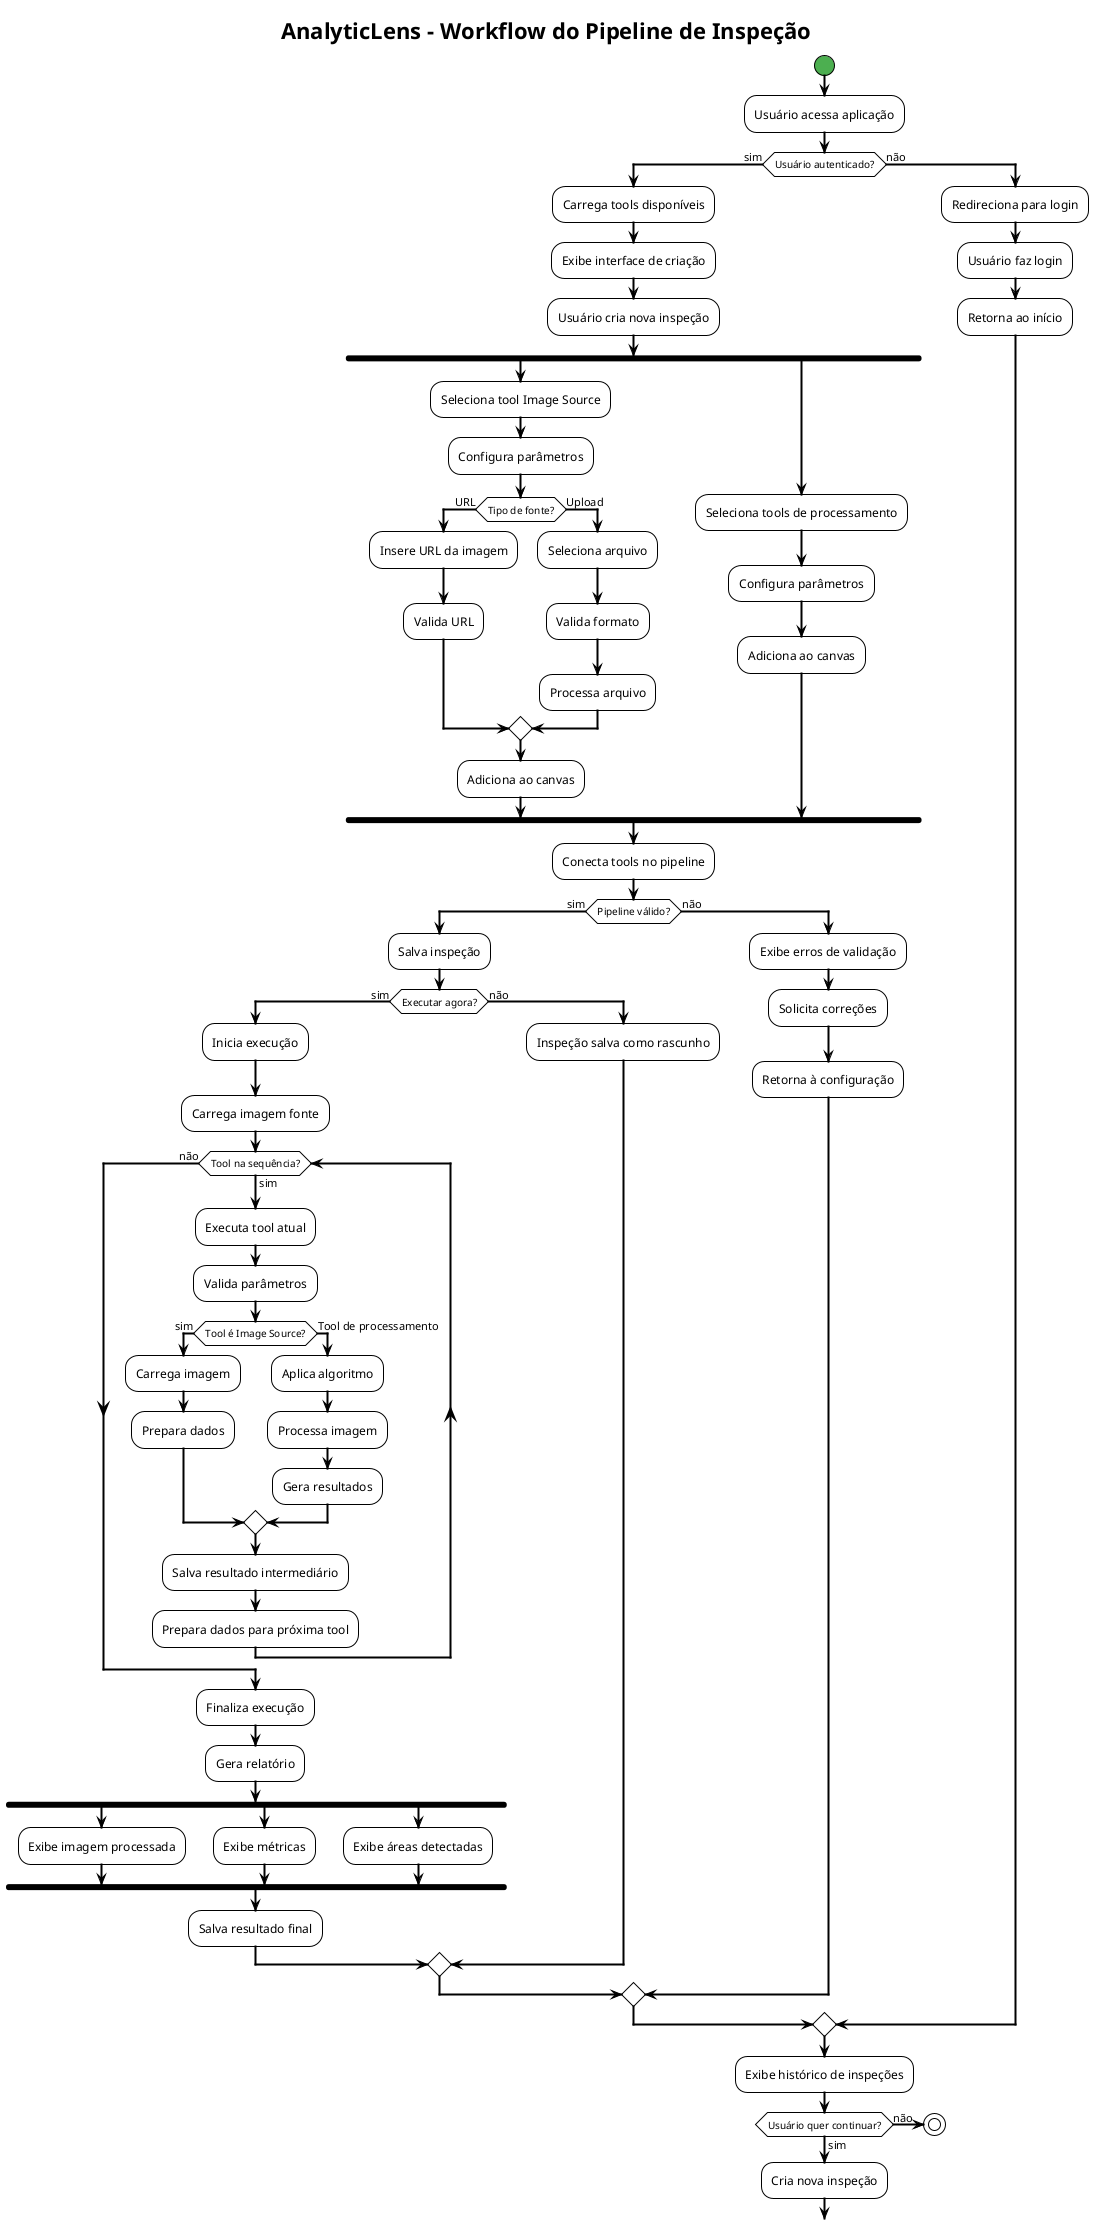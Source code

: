 @startuml AnalyticLens_Activity_Diagram

!theme plain
skinparam activityFontSize 12
skinparam activityFontName Arial
skinparam activityDiamondFontSize 10
skinparam activityArrowThickness 2
skinparam activityStartColor #4CAF50
skinparam activityEndColor #F44336
skinparam activityColor #2196F3
skinparam activityDiamondColor #FF9800

title "AnalyticLens - Workflow do Pipeline de Inspeção"

start

:Usuário acessa aplicação;

if (Usuário autenticado?) then (sim)
  :Carrega tools disponíveis;
  :Exibe interface de criação;
  
  :Usuário cria nova inspeção;
  
  fork
    :Seleciona tool Image Source;
    :Configura parâmetros;
    if (Tipo de fonte?) then (URL)
      :Insere URL da imagem;
      :Valida URL;
    else (Upload)
      :Seleciona arquivo;
      :Valida formato;
      :Processa arquivo;
    endif
    :Adiciona ao canvas;
  fork again
    :Seleciona tools de processamento;
    :Configura parâmetros;
    :Adiciona ao canvas;
  end fork
  
  :Conecta tools no pipeline;
  
  if (Pipeline válido?) then (sim)
    :Salva inspeção;
    
    if (Executar agora?) then (sim)
      :Inicia execução;
      
      :Carrega imagem fonte;
      
      while (Tool na sequência?) is (sim)
        :Executa tool atual;
        :Valida parâmetros;
        
        if (Tool é Image Source?) then (sim)
          :Carrega imagem;
          :Prepara dados;
        else (Tool de processamento)
          :Aplica algoritmo;
          :Processa imagem;
          :Gera resultados;
        endif
        
        :Salva resultado intermediário;
        :Prepara dados para próxima tool;
      endwhile (não)
      
      :Finaliza execução;
      :Gera relatório;
      
      fork
        :Exibe imagem processada;
      fork again
        :Exibe métricas;
      fork again
        :Exibe áreas detectadas;
      end fork
      
      :Salva resultado final;
      
    else (não)
      :Inspeção salva como rascunho;
    endif
    
  else (não)
    :Exibe erros de validação;
    :Solicita correções;
    :Retorna à configuração;
  endif
  
else (não)
  :Redireciona para login;
  :Usuário faz login;
  :Retorna ao início;
endif

:Exibe histórico de inspeções;

if (Usuário quer continuar?) then (sim)
  :Cria nova inspeção;
else (não)
  stop
endif

note right
  Validação JavaScript puro:
  - Parâmetros obrigatórios
  - Conexões entre tools
  - Formato de imagem
end note

note right
  Arquitetura modular:
  - ToolRegistry gerencia tools
  - ToolExecutor executa
  - ImageProcessor processa
end note

note right
  Persistência:
  - InspectionResult
  - ToolExecution logs
  - Dados processados
end note

@enduml
